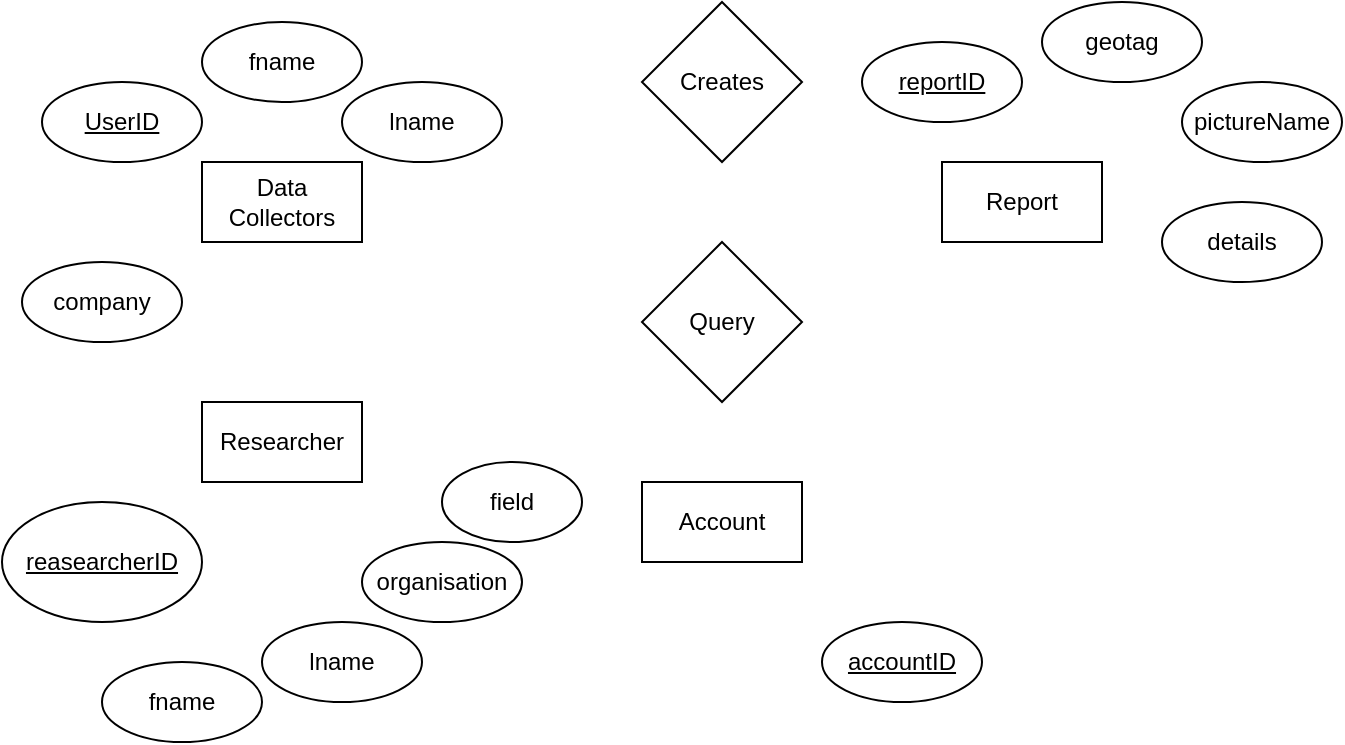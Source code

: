 <mxfile version="16.5.6" type="github">
  <diagram id="R4sLrI_bTYaKZkkl9o8A" name="Page-1">
    <mxGraphModel dx="786" dy="545" grid="1" gridSize="10" guides="1" tooltips="1" connect="1" arrows="1" fold="1" page="1" pageScale="1" pageWidth="850" pageHeight="1100" math="0" shadow="0">
      <root>
        <mxCell id="0" />
        <mxCell id="1" parent="0" />
        <mxCell id="ftUDeAKZ4gSvdPwrhnho-1" value="Data Collectors" style="rounded=0;whiteSpace=wrap;html=1;" vertex="1" parent="1">
          <mxGeometry x="100" y="160" width="80" height="40" as="geometry" />
        </mxCell>
        <mxCell id="ftUDeAKZ4gSvdPwrhnho-2" value="Creates" style="rhombus;whiteSpace=wrap;html=1;" vertex="1" parent="1">
          <mxGeometry x="320" y="80" width="80" height="80" as="geometry" />
        </mxCell>
        <mxCell id="ftUDeAKZ4gSvdPwrhnho-3" value="&lt;u&gt;UserID&lt;/u&gt;" style="ellipse;whiteSpace=wrap;html=1;" vertex="1" parent="1">
          <mxGeometry x="20" y="120" width="80" height="40" as="geometry" />
        </mxCell>
        <mxCell id="ftUDeAKZ4gSvdPwrhnho-4" value="&lt;u&gt;reportID&lt;/u&gt;" style="ellipse;whiteSpace=wrap;html=1;" vertex="1" parent="1">
          <mxGeometry x="430" y="100" width="80" height="40" as="geometry" />
        </mxCell>
        <mxCell id="ftUDeAKZ4gSvdPwrhnho-5" value="Report" style="rounded=0;whiteSpace=wrap;html=1;" vertex="1" parent="1">
          <mxGeometry x="470" y="160" width="80" height="40" as="geometry" />
        </mxCell>
        <mxCell id="ftUDeAKZ4gSvdPwrhnho-6" value="geotag" style="ellipse;whiteSpace=wrap;html=1;" vertex="1" parent="1">
          <mxGeometry x="520" y="80" width="80" height="40" as="geometry" />
        </mxCell>
        <mxCell id="ftUDeAKZ4gSvdPwrhnho-7" value="pictureName" style="ellipse;whiteSpace=wrap;html=1;" vertex="1" parent="1">
          <mxGeometry x="590" y="120" width="80" height="40" as="geometry" />
        </mxCell>
        <mxCell id="ftUDeAKZ4gSvdPwrhnho-8" value="details" style="ellipse;whiteSpace=wrap;html=1;" vertex="1" parent="1">
          <mxGeometry x="580" y="180" width="80" height="40" as="geometry" />
        </mxCell>
        <mxCell id="ftUDeAKZ4gSvdPwrhnho-9" value="Account" style="rounded=0;whiteSpace=wrap;html=1;" vertex="1" parent="1">
          <mxGeometry x="320" y="320" width="80" height="40" as="geometry" />
        </mxCell>
        <mxCell id="ftUDeAKZ4gSvdPwrhnho-10" value="Query" style="rhombus;whiteSpace=wrap;html=1;" vertex="1" parent="1">
          <mxGeometry x="320" y="200" width="80" height="80" as="geometry" />
        </mxCell>
        <mxCell id="ftUDeAKZ4gSvdPwrhnho-11" value="&lt;u&gt;accountID&lt;/u&gt;" style="ellipse;whiteSpace=wrap;html=1;" vertex="1" parent="1">
          <mxGeometry x="410" y="390" width="80" height="40" as="geometry" />
        </mxCell>
        <mxCell id="ftUDeAKZ4gSvdPwrhnho-12" value="fname" style="ellipse;whiteSpace=wrap;html=1;" vertex="1" parent="1">
          <mxGeometry x="100" y="90" width="80" height="40" as="geometry" />
        </mxCell>
        <mxCell id="ftUDeAKZ4gSvdPwrhnho-13" value="lname" style="ellipse;whiteSpace=wrap;html=1;" vertex="1" parent="1">
          <mxGeometry x="170" y="120" width="80" height="40" as="geometry" />
        </mxCell>
        <mxCell id="ftUDeAKZ4gSvdPwrhnho-14" value="company" style="ellipse;whiteSpace=wrap;html=1;" vertex="1" parent="1">
          <mxGeometry x="10" y="210" width="80" height="40" as="geometry" />
        </mxCell>
        <mxCell id="ftUDeAKZ4gSvdPwrhnho-15" value="Researcher" style="rounded=0;whiteSpace=wrap;html=1;" vertex="1" parent="1">
          <mxGeometry x="100" y="280" width="80" height="40" as="geometry" />
        </mxCell>
        <mxCell id="ftUDeAKZ4gSvdPwrhnho-16" value="&lt;u&gt;reasearcherID&lt;/u&gt;" style="ellipse;whiteSpace=wrap;html=1;" vertex="1" parent="1">
          <mxGeometry y="330" width="100" height="60" as="geometry" />
        </mxCell>
        <mxCell id="ftUDeAKZ4gSvdPwrhnho-19" value="fname" style="ellipse;whiteSpace=wrap;html=1;" vertex="1" parent="1">
          <mxGeometry x="50" y="410" width="80" height="40" as="geometry" />
        </mxCell>
        <mxCell id="ftUDeAKZ4gSvdPwrhnho-20" value="lname" style="ellipse;whiteSpace=wrap;html=1;" vertex="1" parent="1">
          <mxGeometry x="130" y="390" width="80" height="40" as="geometry" />
        </mxCell>
        <mxCell id="ftUDeAKZ4gSvdPwrhnho-21" value="organisation&lt;br&gt;" style="ellipse;whiteSpace=wrap;html=1;" vertex="1" parent="1">
          <mxGeometry x="180" y="350" width="80" height="40" as="geometry" />
        </mxCell>
        <mxCell id="ftUDeAKZ4gSvdPwrhnho-22" value="field" style="ellipse;whiteSpace=wrap;html=1;" vertex="1" parent="1">
          <mxGeometry x="220" y="310" width="70" height="40" as="geometry" />
        </mxCell>
      </root>
    </mxGraphModel>
  </diagram>
</mxfile>
